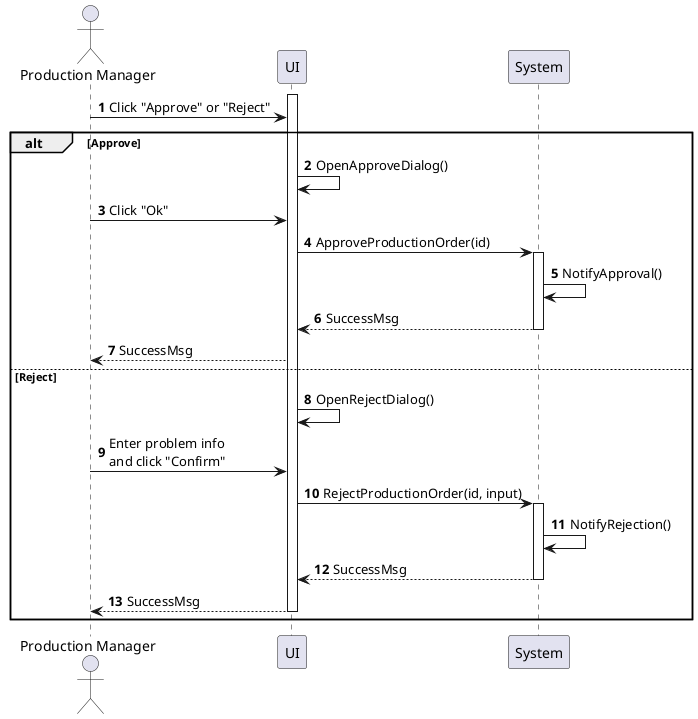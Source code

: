 @startuml production-order-approve
autonumber

actor "Production Manager" as a
participant UI as f
participant System as b

activate f
a -> f : Click "Approve" or "Reject"

alt Approve
    f -> f : OpenApproveDialog()
    a -> f : Click "Ok"
    f -> b : ApproveProductionOrder(id)
    activate b
    b -> b : NotifyApproval()
    b --> f : SuccessMsg
    deactivate b
    f --> a : SuccessMsg
else Reject
    f -> f : OpenRejectDialog()
    a -> f : Enter problem info\nand click "Confirm"
    f -> b : RejectProductionOrder(id, input)
    activate b
    b -> b : NotifyRejection()
    return SuccessMsg
    f --> a : SuccessMsg
    deactivate f
end
@enduml